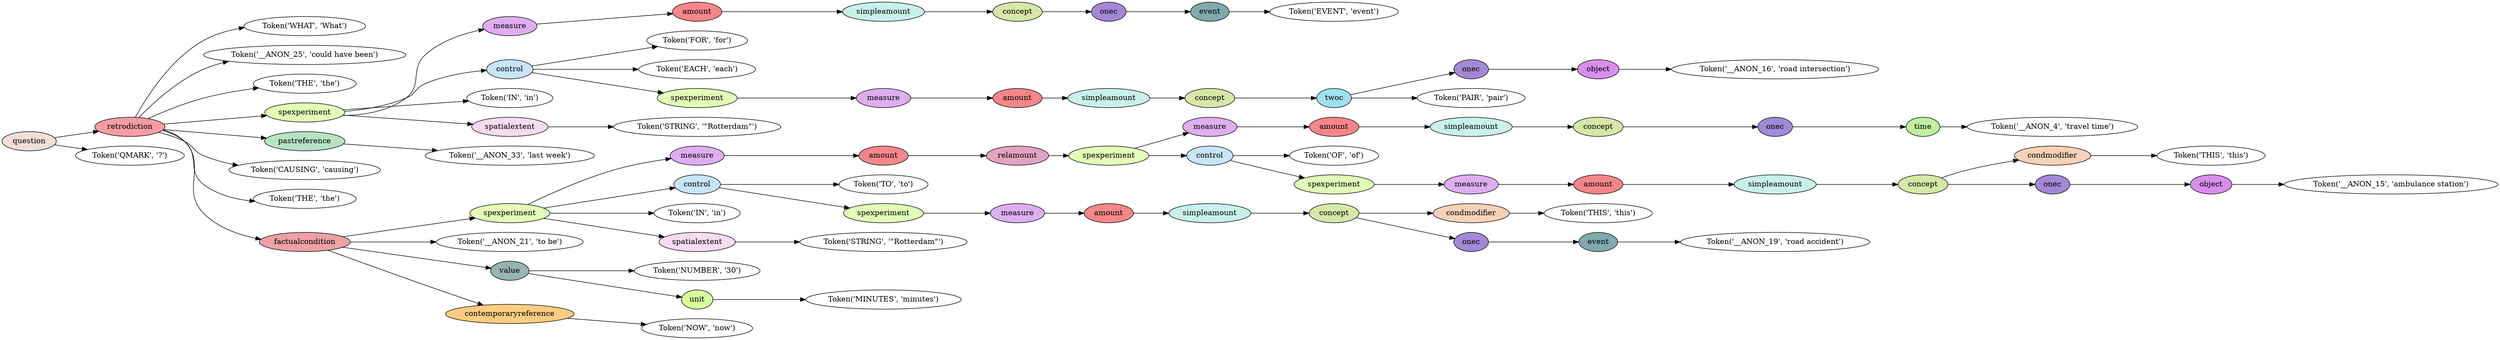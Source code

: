 digraph G {
rankdir=LR;
0 [label="Token('WHAT', 'What')"];
1 [label="Token('__ANON_25', 'could have been')"];
2 [label="Token('THE', 'the')"];
3 [label="Token('EVENT', 'event')"];
4 [fillcolor="#80aaac", label=event, style=filled];
4 -> 3;
5 [fillcolor="#a388d5", label=onec, style=filled];
5 -> 4;
6 [fillcolor="#d5e8a8", label=concept, style=filled];
6 -> 5;
7 [fillcolor="#c9f1ec", label=simpleamount, style=filled];
7 -> 6;
8 [fillcolor="#f6868a", label=amount, style=filled];
8 -> 7;
9 [fillcolor="#deaef0", label=measure, style=filled];
9 -> 8;
10 [label="Token('FOR', 'for')"];
11 [label="Token('EACH', 'each')"];
12 [label="Token('__ANON_16', 'road intersection')"];
13 [fillcolor="#d98eec", label=object, style=filled];
13 -> 12;
14 [fillcolor="#a388d5", label=onec, style=filled];
14 -> 13;
15 [label="Token('PAIR', 'pair')"];
16 [fillcolor="#9de2f2", label=twoc, style=filled];
16 -> 14;
16 -> 15;
17 [fillcolor="#d5e8a8", label=concept, style=filled];
17 -> 16;
18 [fillcolor="#c9f1ec", label=simpleamount, style=filled];
18 -> 17;
19 [fillcolor="#f6868a", label=amount, style=filled];
19 -> 18;
20 [fillcolor="#deaef0", label=measure, style=filled];
20 -> 19;
21 [fillcolor="#e2ffb7", label=spexperiment, style=filled];
21 -> 20;
22 [fillcolor="#c7e5fb", label=control, style=filled];
22 -> 10;
22 -> 11;
22 -> 21;
23 [label="Token('IN', 'in')"];
24 [label="Token('STRING', '\"Rotterdam\"')"];
25 [fillcolor="#f7dcf1", label=spatialextent, style=filled];
25 -> 24;
26 [fillcolor="#e2ffb7", label=spexperiment, style=filled];
26 -> 9;
26 -> 22;
26 -> 23;
26 -> 25;
27 [label="Token('__ANON_33', 'last week')"];
28 [fillcolor="#b5e3c3", label=pastreference, style=filled];
28 -> 27;
29 [label="Token('CAUSING', 'causing')"];
30 [label="Token('THE', 'the')"];
31 [label="Token('__ANON_4', 'travel time')"];
32 [fillcolor="#c0f0a0", label=time, style=filled];
32 -> 31;
33 [fillcolor="#a388d5", label=onec, style=filled];
33 -> 32;
34 [fillcolor="#d5e8a8", label=concept, style=filled];
34 -> 33;
35 [fillcolor="#c9f1ec", label=simpleamount, style=filled];
35 -> 34;
36 [fillcolor="#f6868a", label=amount, style=filled];
36 -> 35;
37 [fillcolor="#deaef0", label=measure, style=filled];
37 -> 36;
38 [label="Token('OF', 'of')"];
39 [label="Token('THIS', 'this')"];
40 [fillcolor="#f8d1b8", label=condmodifier, style=filled];
40 -> 39;
41 [label="Token('__ANON_15', 'ambulance station')"];
42 [fillcolor="#d98eec", label=object, style=filled];
42 -> 41;
43 [fillcolor="#a388d5", label=onec, style=filled];
43 -> 42;
44 [fillcolor="#d5e8a8", label=concept, style=filled];
44 -> 40;
44 -> 43;
45 [fillcolor="#c9f1ec", label=simpleamount, style=filled];
45 -> 44;
46 [fillcolor="#f6868a", label=amount, style=filled];
46 -> 45;
47 [fillcolor="#deaef0", label=measure, style=filled];
47 -> 46;
48 [fillcolor="#e2ffb7", label=spexperiment, style=filled];
48 -> 47;
49 [fillcolor="#c7e5fb", label=control, style=filled];
49 -> 38;
49 -> 48;
50 [fillcolor="#e2ffb7", label=spexperiment, style=filled];
50 -> 37;
50 -> 49;
51 [fillcolor="#e2a3c0", label=relamount, style=filled];
51 -> 50;
52 [fillcolor="#f6868a", label=amount, style=filled];
52 -> 51;
53 [fillcolor="#deaef0", label=measure, style=filled];
53 -> 52;
54 [label="Token('TO', 'to')"];
55 [label="Token('THIS', 'this')"];
56 [fillcolor="#f8d1b8", label=condmodifier, style=filled];
56 -> 55;
57 [label="Token('__ANON_19', 'road accident')"];
58 [fillcolor="#80aaac", label=event, style=filled];
58 -> 57;
59 [fillcolor="#a388d5", label=onec, style=filled];
59 -> 58;
60 [fillcolor="#d5e8a8", label=concept, style=filled];
60 -> 56;
60 -> 59;
61 [fillcolor="#c9f1ec", label=simpleamount, style=filled];
61 -> 60;
62 [fillcolor="#f6868a", label=amount, style=filled];
62 -> 61;
63 [fillcolor="#deaef0", label=measure, style=filled];
63 -> 62;
64 [fillcolor="#e2ffb7", label=spexperiment, style=filled];
64 -> 63;
65 [fillcolor="#c7e5fb", label=control, style=filled];
65 -> 54;
65 -> 64;
66 [label="Token('IN', 'in')"];
67 [label="Token('STRING', '\"Rotterdam\"')"];
68 [fillcolor="#f7dcf1", label=spatialextent, style=filled];
68 -> 67;
69 [fillcolor="#e2ffb7", label=spexperiment, style=filled];
69 -> 53;
69 -> 65;
69 -> 66;
69 -> 68;
70 [label="Token('__ANON_21', 'to be')"];
71 [label="Token('NUMBER', '30')"];
72 [label="Token('MINUTES', 'minutes')"];
73 [fillcolor="#d9fe9c", label=unit, style=filled];
73 -> 72;
74 [fillcolor="#95b4b2", label=value, style=filled];
74 -> 71;
74 -> 73;
75 [label="Token('NOW', 'now')"];
76 [fillcolor="#ffcd81", label=contemporaryreference, style=filled];
76 -> 75;
77 [fillcolor="#eda1a6", label=factualcondition, style=filled];
77 -> 69;
77 -> 70;
77 -> 74;
77 -> 76;
78 [fillcolor="#f79ca3", label=retrodiction, style=filled];
78 -> 0;
78 -> 1;
78 -> 2;
78 -> 26;
78 -> 28;
78 -> 29;
78 -> 30;
78 -> 77;
79 [label="Token('QMARK', '?')"];
80 [fillcolor="#f0ded8", label=question, style=filled];
80 -> 78;
80 -> 79;
}

